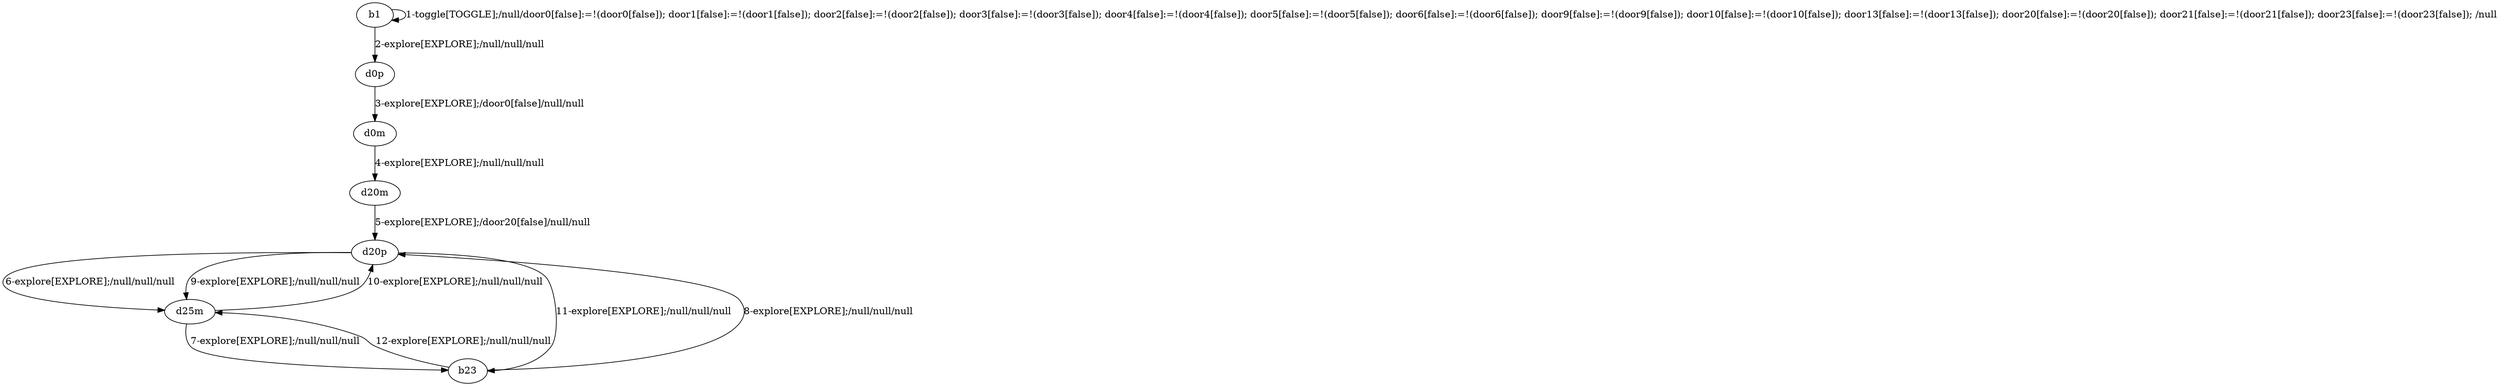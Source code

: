 # Total number of goals covered by this test: 2
# d25m --> b23
# b23 --> d20p

digraph g {
"b1" -> "b1" [label = "1-toggle[TOGGLE];/null/door0[false]:=!(door0[false]); door1[false]:=!(door1[false]); door2[false]:=!(door2[false]); door3[false]:=!(door3[false]); door4[false]:=!(door4[false]); door5[false]:=!(door5[false]); door6[false]:=!(door6[false]); door9[false]:=!(door9[false]); door10[false]:=!(door10[false]); door13[false]:=!(door13[false]); door20[false]:=!(door20[false]); door21[false]:=!(door21[false]); door23[false]:=!(door23[false]); /null"];
"b1" -> "d0p" [label = "2-explore[EXPLORE];/null/null/null"];
"d0p" -> "d0m" [label = "3-explore[EXPLORE];/door0[false]/null/null"];
"d0m" -> "d20m" [label = "4-explore[EXPLORE];/null/null/null"];
"d20m" -> "d20p" [label = "5-explore[EXPLORE];/door20[false]/null/null"];
"d20p" -> "d25m" [label = "6-explore[EXPLORE];/null/null/null"];
"d25m" -> "b23" [label = "7-explore[EXPLORE];/null/null/null"];
"b23" -> "d20p" [label = "8-explore[EXPLORE];/null/null/null"];
"d20p" -> "d25m" [label = "9-explore[EXPLORE];/null/null/null"];
"d25m" -> "d20p" [label = "10-explore[EXPLORE];/null/null/null"];
"d20p" -> "b23" [label = "11-explore[EXPLORE];/null/null/null"];
"b23" -> "d25m" [label = "12-explore[EXPLORE];/null/null/null"];
}